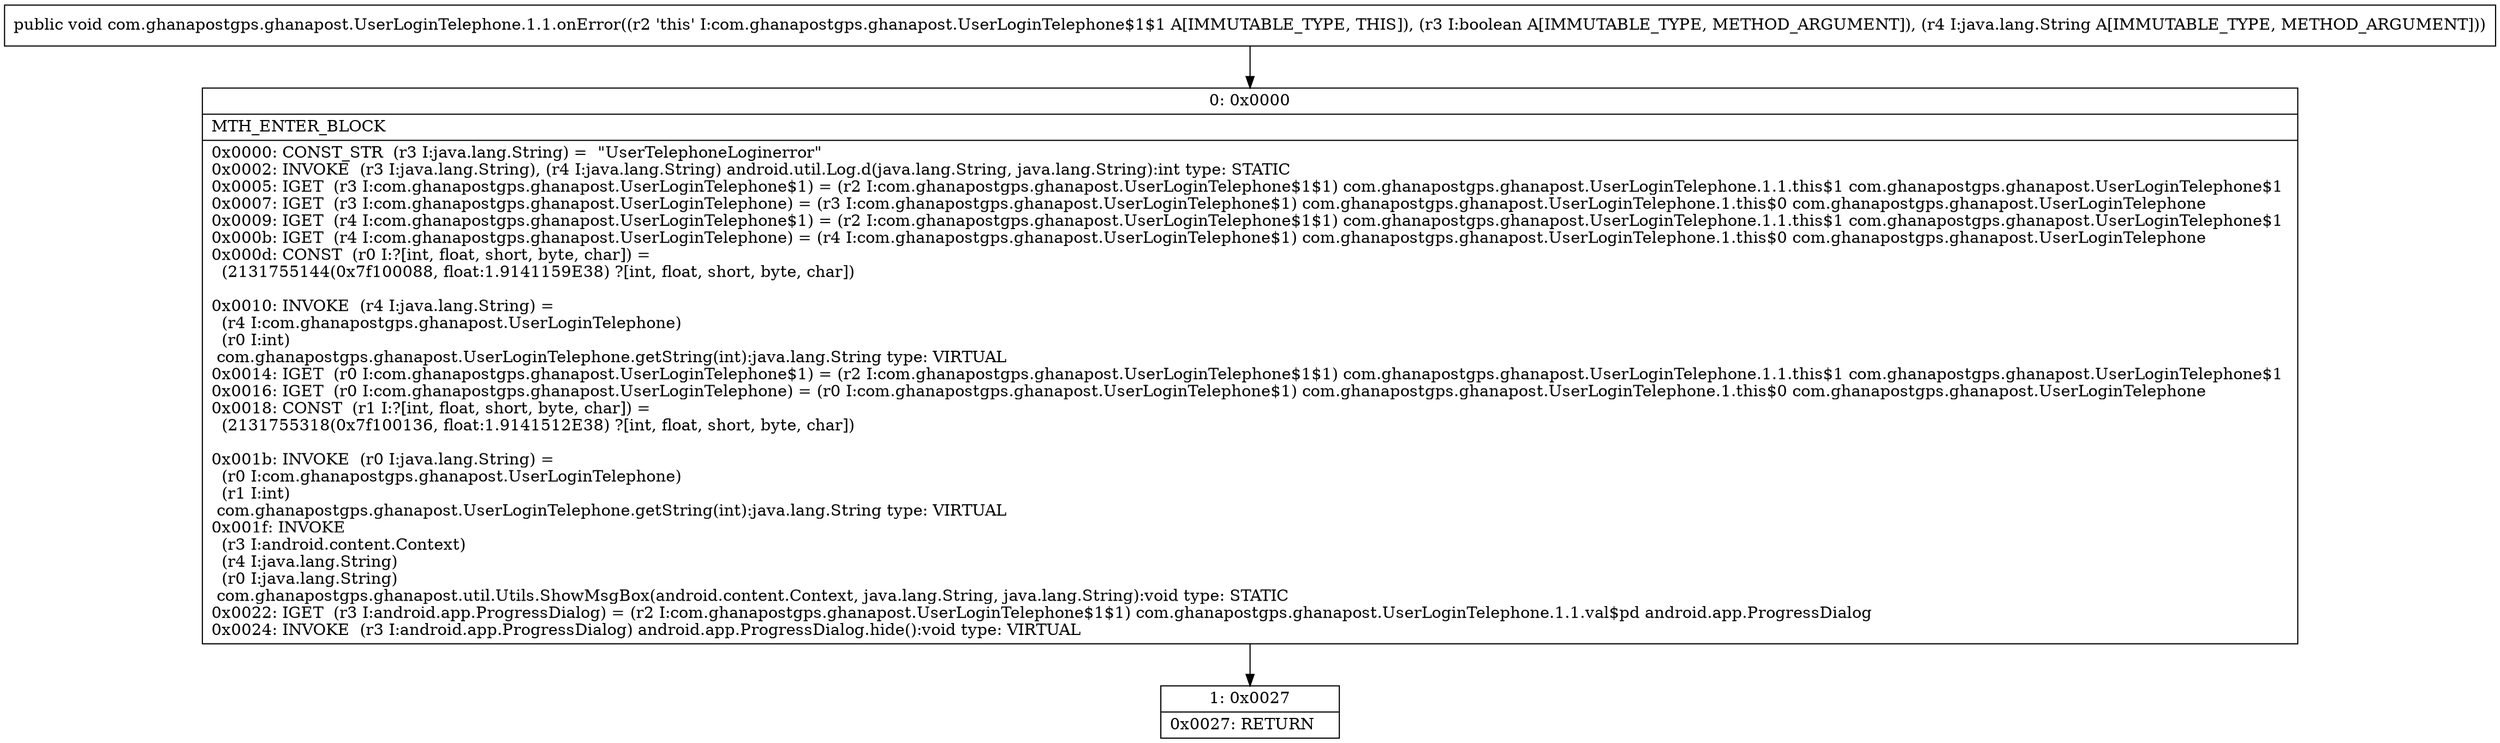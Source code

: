 digraph "CFG forcom.ghanapostgps.ghanapost.UserLoginTelephone.1.1.onError(ZLjava\/lang\/String;)V" {
Node_0 [shape=record,label="{0\:\ 0x0000|MTH_ENTER_BLOCK\l|0x0000: CONST_STR  (r3 I:java.lang.String) =  \"UserTelephoneLoginerror\" \l0x0002: INVOKE  (r3 I:java.lang.String), (r4 I:java.lang.String) android.util.Log.d(java.lang.String, java.lang.String):int type: STATIC \l0x0005: IGET  (r3 I:com.ghanapostgps.ghanapost.UserLoginTelephone$1) = (r2 I:com.ghanapostgps.ghanapost.UserLoginTelephone$1$1) com.ghanapostgps.ghanapost.UserLoginTelephone.1.1.this$1 com.ghanapostgps.ghanapost.UserLoginTelephone$1 \l0x0007: IGET  (r3 I:com.ghanapostgps.ghanapost.UserLoginTelephone) = (r3 I:com.ghanapostgps.ghanapost.UserLoginTelephone$1) com.ghanapostgps.ghanapost.UserLoginTelephone.1.this$0 com.ghanapostgps.ghanapost.UserLoginTelephone \l0x0009: IGET  (r4 I:com.ghanapostgps.ghanapost.UserLoginTelephone$1) = (r2 I:com.ghanapostgps.ghanapost.UserLoginTelephone$1$1) com.ghanapostgps.ghanapost.UserLoginTelephone.1.1.this$1 com.ghanapostgps.ghanapost.UserLoginTelephone$1 \l0x000b: IGET  (r4 I:com.ghanapostgps.ghanapost.UserLoginTelephone) = (r4 I:com.ghanapostgps.ghanapost.UserLoginTelephone$1) com.ghanapostgps.ghanapost.UserLoginTelephone.1.this$0 com.ghanapostgps.ghanapost.UserLoginTelephone \l0x000d: CONST  (r0 I:?[int, float, short, byte, char]) = \l  (2131755144(0x7f100088, float:1.9141159E38) ?[int, float, short, byte, char])\l \l0x0010: INVOKE  (r4 I:java.lang.String) = \l  (r4 I:com.ghanapostgps.ghanapost.UserLoginTelephone)\l  (r0 I:int)\l com.ghanapostgps.ghanapost.UserLoginTelephone.getString(int):java.lang.String type: VIRTUAL \l0x0014: IGET  (r0 I:com.ghanapostgps.ghanapost.UserLoginTelephone$1) = (r2 I:com.ghanapostgps.ghanapost.UserLoginTelephone$1$1) com.ghanapostgps.ghanapost.UserLoginTelephone.1.1.this$1 com.ghanapostgps.ghanapost.UserLoginTelephone$1 \l0x0016: IGET  (r0 I:com.ghanapostgps.ghanapost.UserLoginTelephone) = (r0 I:com.ghanapostgps.ghanapost.UserLoginTelephone$1) com.ghanapostgps.ghanapost.UserLoginTelephone.1.this$0 com.ghanapostgps.ghanapost.UserLoginTelephone \l0x0018: CONST  (r1 I:?[int, float, short, byte, char]) = \l  (2131755318(0x7f100136, float:1.9141512E38) ?[int, float, short, byte, char])\l \l0x001b: INVOKE  (r0 I:java.lang.String) = \l  (r0 I:com.ghanapostgps.ghanapost.UserLoginTelephone)\l  (r1 I:int)\l com.ghanapostgps.ghanapost.UserLoginTelephone.getString(int):java.lang.String type: VIRTUAL \l0x001f: INVOKE  \l  (r3 I:android.content.Context)\l  (r4 I:java.lang.String)\l  (r0 I:java.lang.String)\l com.ghanapostgps.ghanapost.util.Utils.ShowMsgBox(android.content.Context, java.lang.String, java.lang.String):void type: STATIC \l0x0022: IGET  (r3 I:android.app.ProgressDialog) = (r2 I:com.ghanapostgps.ghanapost.UserLoginTelephone$1$1) com.ghanapostgps.ghanapost.UserLoginTelephone.1.1.val$pd android.app.ProgressDialog \l0x0024: INVOKE  (r3 I:android.app.ProgressDialog) android.app.ProgressDialog.hide():void type: VIRTUAL \l}"];
Node_1 [shape=record,label="{1\:\ 0x0027|0x0027: RETURN   \l}"];
MethodNode[shape=record,label="{public void com.ghanapostgps.ghanapost.UserLoginTelephone.1.1.onError((r2 'this' I:com.ghanapostgps.ghanapost.UserLoginTelephone$1$1 A[IMMUTABLE_TYPE, THIS]), (r3 I:boolean A[IMMUTABLE_TYPE, METHOD_ARGUMENT]), (r4 I:java.lang.String A[IMMUTABLE_TYPE, METHOD_ARGUMENT])) }"];
MethodNode -> Node_0;
Node_0 -> Node_1;
}

